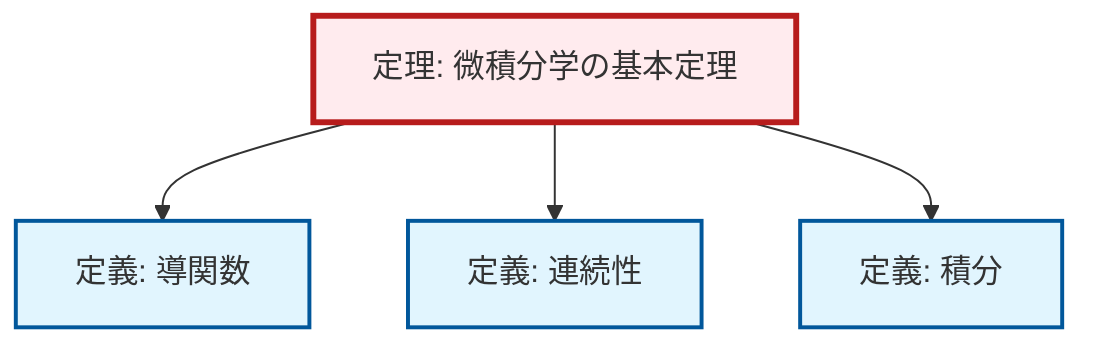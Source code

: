 graph TD
    classDef definition fill:#e1f5fe,stroke:#01579b,stroke-width:2px
    classDef theorem fill:#f3e5f5,stroke:#4a148c,stroke-width:2px
    classDef axiom fill:#fff3e0,stroke:#e65100,stroke-width:2px
    classDef example fill:#e8f5e9,stroke:#1b5e20,stroke-width:2px
    classDef current fill:#ffebee,stroke:#b71c1c,stroke-width:3px
    thm-fundamental-calculus["定理: 微積分学の基本定理"]:::theorem
    def-continuity["定義: 連続性"]:::definition
    def-derivative["定義: 導関数"]:::definition
    def-integral["定義: 積分"]:::definition
    thm-fundamental-calculus --> def-derivative
    thm-fundamental-calculus --> def-continuity
    thm-fundamental-calculus --> def-integral
    class thm-fundamental-calculus current